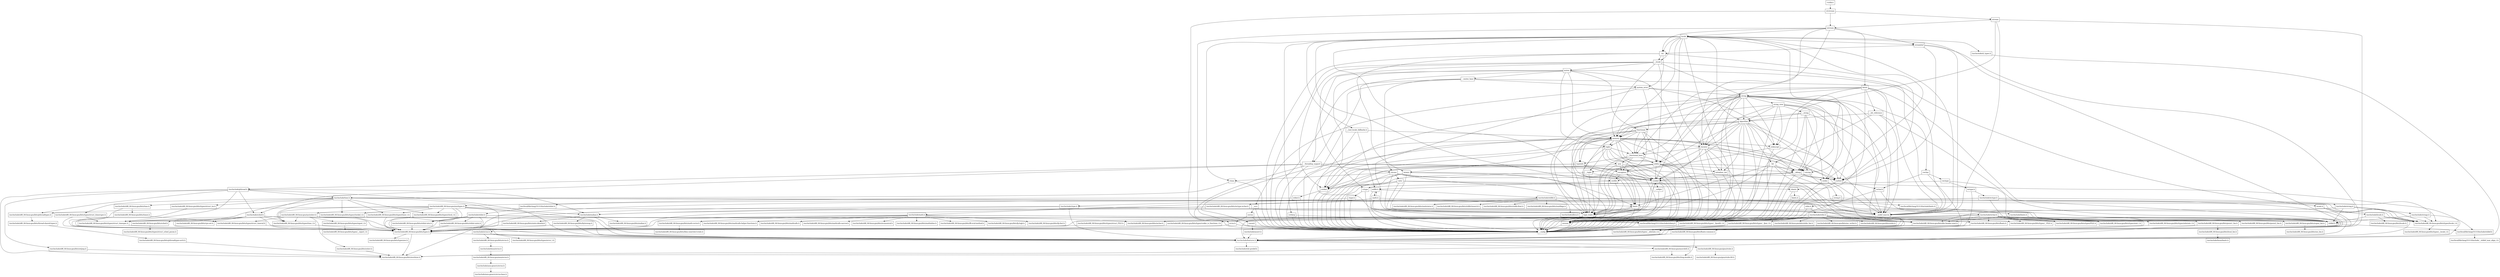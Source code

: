 digraph "dependencies" {
  header_0 [ shape="box", label="\<stdin\>" ];
  header_1 [ shape="box", label="strstream" ];
  header_10 [ shape="box", label="/usr/include/pthread.h" ];
  header_100 [ shape="box", label="/usr/include/x86_64-linux-gnu/bits/types/__fpos64_t.h" ];
  header_101 [ shape="box", label="/usr/include/x86_64-linux-gnu/bits/types/struct_FILE.h" ];
  header_102 [ shape="box", label="/usr/include/x86_64-linux-gnu/bits/types/cookie_io_functions_t.h" ];
  header_103 [ shape="box", label="/usr/include/x86_64-linux-gnu/bits/stdio_lim.h" ];
  header_104 [ shape="box", label="/usr/include/x86_64-linux-gnu/bits/sys_errlist.h" ];
  header_105 [ shape="box", label="/usr/include/x86_64-linux-gnu/bits/stdio.h" ];
  header_106 [ shape="box", label="memory" ];
  header_107 [ shape="box", label="typeinfo" ];
  header_108 [ shape="box", label="exception" ];
  header_109 [ shape="box", label="new" ];
  header_11 [ shape="box", label="ostream" ];
  header_110 [ shape="box", label="iterator" ];
  header_111 [ shape="box", label="__functional_base" ];
  header_112 [ shape="box", label="tuple" ];
  header_113 [ shape="box", label="stdexcept" ];
  header_114 [ shape="box", label="cassert" ];
  header_115 [ shape="box", label="/usr/include/assert.h" ];
  header_116 [ shape="box", label="atomic" ];
  header_117 [ shape="box", label="functional" ];
  header_118 [ shape="box", label="bit" ];
  header_119 [ shape="box", label="cwchar" ];
  header_12 [ shape="box", label="ios" ];
  header_120 [ shape="box", label="cwctype" ];
  header_121 [ shape="box", label="cctype" ];
  header_122 [ shape="box", label="ctype.h" ];
  header_123 [ shape="box", label="/usr/include/ctype.h" ];
  header_124 [ shape="box", label="wctype.h" ];
  header_125 [ shape="box", label="/usr/include/wctype.h" ];
  header_126 [ shape="box", label="/usr/include/x86_64-linux-gnu/bits/wctype-wchar.h" ];
  header_127 [ shape="box", label="mutex" ];
  header_128 [ shape="box", label="__mutex_base" ];
  header_129 [ shape="box", label="chrono" ];
  header_13 [ shape="box", label="iosfwd" ];
  header_130 [ shape="box", label="ctime" ];
  header_131 [ shape="box", label="/usr/include/time.h" ];
  header_132 [ shape="box", label="/usr/include/x86_64-linux-gnu/bits/time.h" ];
  header_133 [ shape="box", label="/usr/include/x86_64-linux-gnu/bits/timex.h" ];
  header_134 [ shape="box", label="/usr/include/x86_64-linux-gnu/bits/types/struct_tm.h" ];
  header_135 [ shape="box", label="/usr/include/x86_64-linux-gnu/bits/types/struct_itimerspec.h" ];
  header_136 [ shape="box", label="ratio" ];
  header_137 [ shape="box", label="climits" ];
  header_138 [ shape="box", label="limits.h" ];
  header_139 [ shape="box", label="/usr/local/lib/clang/10.0.0/include/limits.h" ];
  header_14 [ shape="box", label="wchar.h" ];
  header_140 [ shape="box", label="/usr/include/limits.h" ];
  header_141 [ shape="box", label="/usr/include/x86_64-linux-gnu/bits/posix1_lim.h" ];
  header_142 [ shape="box", label="/usr/include/x86_64-linux-gnu/bits/local_lim.h" ];
  header_143 [ shape="box", label="/usr/include/linux/limits.h" ];
  header_144 [ shape="box", label="/usr/include/x86_64-linux-gnu/bits/posix2_lim.h" ];
  header_145 [ shape="box", label="/usr/include/x86_64-linux-gnu/bits/xopen_lim.h" ];
  header_146 [ shape="box", label="/usr/include/x86_64-linux-gnu/bits/uio_lim.h" ];
  header_147 [ shape="box", label="system_error" ];
  header_148 [ shape="box", label="__errc" ];
  header_149 [ shape="box", label="cerrno" ];
  header_15 [ shape="box", label="/usr/include/wchar.h" ];
  header_150 [ shape="box", label="errno.h" ];
  header_151 [ shape="box", label="/usr/include/errno.h" ];
  header_152 [ shape="box", label="/usr/include/x86_64-linux-gnu/bits/errno.h" ];
  header_153 [ shape="box", label="/usr/include/linux/errno.h" ];
  header_154 [ shape="box", label="/usr/include/x86_64-linux-gnu/asm/errno.h" ];
  header_155 [ shape="box", label="/usr/include/asm-generic/errno.h" ];
  header_156 [ shape="box", label="/usr/include/asm-generic/errno-base.h" ];
  header_157 [ shape="box", label="/usr/include/x86_64-linux-gnu/bits/types/error_t.h" ];
  header_158 [ shape="box", label="__threading_support" ];
  header_159 [ shape="box", label="/usr/include/sched.h" ];
  header_16 [ shape="box", label="/usr/include/x86_64-linux-gnu/bits/libc-header-start.h" ];
  header_160 [ shape="box", label="/usr/include/x86_64-linux-gnu/bits/sched.h" ];
  header_161 [ shape="box", label="/usr/include/x86_64-linux-gnu/bits/types/struct_sched_param.h" ];
  header_162 [ shape="box", label="/usr/include/x86_64-linux-gnu/bits/cpu-set.h" ];
  header_163 [ shape="box", label="/usr/include/x86_64-linux-gnu/bits/setjmp.h" ];
  header_164 [ shape="box", label="locale.h" ];
  header_165 [ shape="box", label="/usr/include/locale.h" ];
  header_166 [ shape="box", label="/usr/include/x86_64-linux-gnu/bits/locale.h" ];
  header_167 [ shape="box", label="streambuf" ];
  header_168 [ shape="box", label="locale" ];
  header_169 [ shape="box", label="cstdarg" ];
  header_17 [ shape="box", label="/usr/include/x86_64-linux-gnu/bits/floatn.h" ];
  header_170 [ shape="box", label="/usr/include/nl_types.h" ];
  header_171 [ shape="box", label="__bsd_locale_fallbacks.h" ];
  header_172 [ shape="box", label="bitset" ];
  header_173 [ shape="box", label="__bit_reference" ];
  header_174 [ shape="box", label="istream" ];
  header_18 [ shape="box", label="/usr/include/x86_64-linux-gnu/bits/floatn-common.h" ];
  header_19 [ shape="box", label="stddef.h" ];
  header_2 [ shape="box", label="__config" ];
  header_20 [ shape="box", label="/usr/local/lib/clang/10.0.0/include/stddef.h" ];
  header_21 [ shape="box", label="/usr/local/lib/clang/10.0.0/include/stdarg.h" ];
  header_22 [ shape="box", label="/usr/include/x86_64-linux-gnu/bits/wchar.h" ];
  header_23 [ shape="box", label="/usr/include/x86_64-linux-gnu/bits/types/wint_t.h" ];
  header_24 [ shape="box", label="/usr/include/x86_64-linux-gnu/bits/types/mbstate_t.h" ];
  header_25 [ shape="box", label="/usr/include/x86_64-linux-gnu/bits/types/__mbstate_t.h" ];
  header_26 [ shape="box", label="/usr/include/x86_64-linux-gnu/bits/types/__FILE.h" ];
  header_27 [ shape="box", label="/usr/include/x86_64-linux-gnu/bits/types/FILE.h" ];
  header_28 [ shape="box", label="/usr/include/x86_64-linux-gnu/bits/types/locale_t.h" ];
  header_29 [ shape="box", label="/usr/include/x86_64-linux-gnu/bits/types/__locale_t.h" ];
  header_3 [ shape="box", label="/usr/include/features.h" ];
  header_30 [ shape="box", label="__locale" ];
  header_31 [ shape="box", label="string" ];
  header_32 [ shape="box", label="string_view" ];
  header_33 [ shape="box", label="__string" ];
  header_34 [ shape="box", label="algorithm" ];
  header_35 [ shape="box", label="initializer_list" ];
  header_36 [ shape="box", label="cstddef" ];
  header_37 [ shape="box", label="version" ];
  header_38 [ shape="box", label="/usr/local/lib/clang/10.0.0/include/__stddef_max_align_t.h" ];
  header_39 [ shape="box", label="__nullptr" ];
  header_4 [ shape="box", label="/usr/include/stdc-predef.h" ];
  header_40 [ shape="box", label="type_traits" ];
  header_41 [ shape="box", label="cstring" ];
  header_42 [ shape="box", label="string.h" ];
  header_43 [ shape="box", label="/usr/include/string.h" ];
  header_44 [ shape="box", label="/usr/include/strings.h" ];
  header_45 [ shape="box", label="utility" ];
  header_46 [ shape="box", label="__tuple" ];
  header_47 [ shape="box", label="cstdint" ];
  header_48 [ shape="box", label="stdint.h" ];
  header_49 [ shape="box", label="/usr/local/lib/clang/10.0.0/include/stdint.h" ];
  header_5 [ shape="box", label="/usr/include/x86_64-linux-gnu/sys/cdefs.h" ];
  header_50 [ shape="box", label="/usr/include/stdint.h" ];
  header_51 [ shape="box", label="/usr/include/x86_64-linux-gnu/bits/types.h" ];
  header_52 [ shape="box", label="/usr/include/x86_64-linux-gnu/bits/typesizes.h" ];
  header_53 [ shape="box", label="/usr/include/x86_64-linux-gnu/bits/stdint-intn.h" ];
  header_54 [ shape="box", label="/usr/include/x86_64-linux-gnu/bits/stdint-uintn.h" ];
  header_55 [ shape="box", label="__debug" ];
  header_56 [ shape="box", label="cstdlib" ];
  header_57 [ shape="box", label="stdlib.h" ];
  header_58 [ shape="box", label="/usr/include/stdlib.h" ];
  header_59 [ shape="box", label="/usr/include/x86_64-linux-gnu/bits/waitflags.h" ];
  header_6 [ shape="box", label="/usr/include/x86_64-linux-gnu/bits/wordsize.h" ];
  header_60 [ shape="box", label="/usr/include/x86_64-linux-gnu/bits/waitstatus.h" ];
  header_61 [ shape="box", label="/usr/include/x86_64-linux-gnu/sys/types.h" ];
  header_62 [ shape="box", label="/usr/include/x86_64-linux-gnu/bits/types/clock_t.h" ];
  header_63 [ shape="box", label="/usr/include/x86_64-linux-gnu/bits/types/clockid_t.h" ];
  header_64 [ shape="box", label="/usr/include/x86_64-linux-gnu/bits/types/time_t.h" ];
  header_65 [ shape="box", label="/usr/include/x86_64-linux-gnu/bits/types/timer_t.h" ];
  header_66 [ shape="box", label="/usr/include/endian.h" ];
  header_67 [ shape="box", label="/usr/include/x86_64-linux-gnu/bits/endian.h" ];
  header_68 [ shape="box", label="/usr/include/x86_64-linux-gnu/bits/byteswap.h" ];
  header_69 [ shape="box", label="/usr/include/x86_64-linux-gnu/bits/uintn-identity.h" ];
  header_7 [ shape="box", label="/usr/include/x86_64-linux-gnu/bits/long-double.h" ];
  header_70 [ shape="box", label="/usr/include/x86_64-linux-gnu/sys/select.h" ];
  header_71 [ shape="box", label="/usr/include/x86_64-linux-gnu/bits/select.h" ];
  header_72 [ shape="box", label="/usr/include/x86_64-linux-gnu/bits/types/sigset_t.h" ];
  header_73 [ shape="box", label="/usr/include/x86_64-linux-gnu/bits/types/__sigset_t.h" ];
  header_74 [ shape="box", label="/usr/include/x86_64-linux-gnu/bits/types/struct_timeval.h" ];
  header_75 [ shape="box", label="/usr/include/x86_64-linux-gnu/bits/types/struct_timespec.h" ];
  header_76 [ shape="box", label="/usr/include/x86_64-linux-gnu/bits/pthreadtypes.h" ];
  header_77 [ shape="box", label="/usr/include/x86_64-linux-gnu/bits/thread-shared-types.h" ];
  header_78 [ shape="box", label="/usr/include/x86_64-linux-gnu/bits/pthreadtypes-arch.h" ];
  header_79 [ shape="box", label="/usr/include/alloca.h" ];
  header_8 [ shape="box", label="/usr/include/x86_64-linux-gnu/gnu/stubs.h" ];
  header_80 [ shape="box", label="/usr/include/x86_64-linux-gnu/bits/stdlib-bsearch.h" ];
  header_81 [ shape="box", label="/usr/include/x86_64-linux-gnu/bits/stdlib-float.h" ];
  header_82 [ shape="box", label="math.h" ];
  header_83 [ shape="box", label="/usr/include/math.h" ];
  header_84 [ shape="box", label="/usr/include/x86_64-linux-gnu/bits/math-vector.h" ];
  header_85 [ shape="box", label="/usr/include/x86_64-linux-gnu/bits/libm-simd-decl-stubs.h" ];
  header_86 [ shape="box", label="/usr/include/x86_64-linux-gnu/bits/flt-eval-method.h" ];
  header_87 [ shape="box", label="/usr/include/x86_64-linux-gnu/bits/fp-logb.h" ];
  header_88 [ shape="box", label="/usr/include/x86_64-linux-gnu/bits/fp-fast.h" ];
  header_89 [ shape="box", label="/usr/include/x86_64-linux-gnu/bits/mathcalls-helper-functions.h" ];
  header_9 [ shape="box", label="/usr/include/x86_64-linux-gnu/gnu/stubs-64.h" ];
  header_90 [ shape="box", label="/usr/include/x86_64-linux-gnu/bits/mathcalls.h" ];
  header_91 [ shape="box", label="/usr/include/x86_64-linux-gnu/bits/mathcalls-narrow.h" ];
  header_92 [ shape="box", label="/usr/include/x86_64-linux-gnu/bits/iscanonical.h" ];
  header_93 [ shape="box", label="/usr/include/x86_64-linux-gnu/bits/mathinline.h" ];
  header_94 [ shape="box", label="limits" ];
  header_95 [ shape="box", label="__undef_macros" ];
  header_96 [ shape="box", label="cstdio" ];
  header_97 [ shape="box", label="stdio.h" ];
  header_98 [ shape="box", label="/usr/include/stdio.h" ];
  header_99 [ shape="box", label="/usr/include/x86_64-linux-gnu/bits/types/__fpos_t.h" ];
  header_118 -> header_37;
  header_118 -> header_55;
  header_118 -> header_2;
  header_118 -> header_40;
  header_118 -> header_94;
  header_118 -> header_95;
  header_119 -> header_14;
  header_119 -> header_2;
  header_119 -> header_120;
  header_61 -> header_70;
  header_61 -> header_51;
  header_61 -> header_53;
  header_61 -> header_19;
  header_61 -> header_63;
  header_61 -> header_62;
  header_61 -> header_65;
  header_61 -> header_3;
  header_61 -> header_66;
  header_61 -> header_76;
  header_61 -> header_64;
  header_63 -> header_51;
  header_62 -> header_51;
  header_65 -> header_51;
  header_64 -> header_51;
  header_66 -> header_69;
  header_66 -> header_68;
  header_66 -> header_3;
  header_66 -> header_67;
  header_69 -> header_51;
  header_68 -> header_51;
  header_68 -> header_3;
  header_160 -> header_161;
  header_167 -> header_95;
  header_167 -> header_2;
  header_167 -> header_12;
  header_167 -> header_13;
  header_114 -> header_115;
  header_114 -> header_2;
  header_165 -> header_28;
  header_165 -> header_166;
  header_165 -> header_3;
  header_165 -> header_19;
  header_164 -> header_2;
  header_164 -> header_165;
  header_115 -> header_3;
  header_163 -> header_6;
  header_72 -> header_73;
  header_70 -> header_51;
  header_70 -> header_72;
  header_70 -> header_71;
  header_70 -> header_3;
  header_70 -> header_74;
  header_70 -> header_75;
  header_70 -> header_64;
  header_71 -> header_6;
  header_76 -> header_77;
  header_77 -> header_78;
  header_74 -> header_51;
  header_75 -> header_51;
  header_116 -> header_36;
  header_116 -> header_47;
  header_116 -> header_2;
  header_116 -> header_37;
  header_116 -> header_40;
  header_117 -> header_37;
  header_117 -> header_45;
  header_117 -> header_2;
  header_117 -> header_108;
  header_117 -> header_40;
  header_117 -> header_107;
  header_117 -> header_106;
  header_117 -> header_112;
  header_117 -> header_111;
  header_78 -> header_6;
  header_79 -> header_3;
  header_79 -> header_19;
  header_112 -> header_36;
  header_112 -> header_37;
  header_112 -> header_46;
  header_112 -> header_45;
  header_112 -> header_2;
  header_112 -> header_40;
  header_112 -> header_111;
  header_113 -> header_2;
  header_113 -> header_108;
  header_113 -> header_13;
  header_110 -> header_13;
  header_110 -> header_36;
  header_110 -> header_37;
  header_110 -> header_35;
  header_110 -> header_55;
  header_110 -> header_2;
  header_110 -> header_40;
  header_110 -> header_111;
  header_111 -> header_45;
  header_111 -> header_109;
  header_111 -> header_108;
  header_111 -> header_40;
  header_111 -> header_2;
  header_111 -> header_107;
  header_169 -> header_21;
  header_169 -> header_2;
  header_168 -> header_170;
  header_168 -> header_171;
  header_168 -> header_12;
  header_168 -> header_37;
  header_168 -> header_34;
  header_168 -> header_55;
  header_168 -> header_30;
  header_168 -> header_130;
  header_168 -> header_169;
  header_168 -> header_2;
  header_168 -> header_56;
  header_168 -> header_94;
  header_168 -> header_95;
  header_168 -> header_96;
  header_168 -> header_106;
  header_168 -> header_167;
  header_168 -> header_110;
  header_47 -> header_2;
  header_47 -> header_48;
  header_46 -> header_36;
  header_46 -> header_2;
  header_46 -> header_40;
  header_45 -> header_36;
  header_45 -> header_37;
  header_45 -> header_35;
  header_45 -> header_55;
  header_45 -> header_47;
  header_45 -> header_46;
  header_45 -> header_2;
  header_45 -> header_41;
  header_45 -> header_40;
  header_44 -> header_28;
  header_44 -> header_3;
  header_44 -> header_19;
  header_43 -> header_16;
  header_43 -> header_44;
  header_43 -> header_19;
  header_43 -> header_28;
  header_42 -> header_43;
  header_42 -> header_2;
  header_41 -> header_2;
  header_41 -> header_42;
  header_40 -> header_36;
  header_40 -> header_37;
  header_40 -> header_2;
  header_107 -> header_36;
  header_107 -> header_47;
  header_107 -> header_2;
  header_107 -> header_108;
  header_106 -> header_95;
  header_106 -> header_114;
  header_106 -> header_13;
  header_106 -> header_36;
  header_106 -> header_37;
  header_106 -> header_47;
  header_106 -> header_116;
  header_106 -> header_45;
  header_106 -> header_109;
  header_106 -> header_41;
  header_106 -> header_40;
  header_106 -> header_94;
  header_106 -> header_2;
  header_106 -> header_107;
  header_106 -> header_112;
  header_106 -> header_113;
  header_106 -> header_110;
  header_106 -> header_111;
  header_101 -> header_51;
  header_100 -> header_25;
  header_100 -> header_51;
  header_49 -> header_50;
  header_48 -> header_2;
  header_48 -> header_49;
  header_5 -> header_6;
  header_5 -> header_7;
  header_2 -> header_3;
  header_3 -> header_4;
  header_3 -> header_5;
  header_3 -> header_8;
  header_0 -> header_1;
  header_1 -> header_174;
  header_1 -> header_2;
  header_1 -> header_11;
  header_8 -> header_9;
  header_58 -> header_59;
  header_58 -> header_16;
  header_58 -> header_17;
  header_58 -> header_28;
  header_58 -> header_80;
  header_58 -> header_19;
  header_58 -> header_61;
  header_58 -> header_60;
  header_58 -> header_81;
  header_58 -> header_79;
  header_50 -> header_16;
  header_50 -> header_51;
  header_50 -> header_53;
  header_50 -> header_54;
  header_50 -> header_22;
  header_50 -> header_6;
  header_51 -> header_6;
  header_51 -> header_52;
  header_51 -> header_3;
  header_53 -> header_51;
  header_54 -> header_51;
  header_55 -> header_36;
  header_55 -> header_96;
  header_55 -> header_2;
  header_55 -> header_56;
  header_55 -> header_13;
  header_56 -> header_2;
  header_56 -> header_57;
  header_57 -> header_58;
  header_57 -> header_82;
  header_57 -> header_2;
  header_130 -> header_131;
  header_130 -> header_2;
  header_131 -> header_63;
  header_131 -> header_28;
  header_131 -> header_19;
  header_131 -> header_132;
  header_131 -> header_62;
  header_131 -> header_134;
  header_131 -> header_64;
  header_131 -> header_75;
  header_131 -> header_65;
  header_131 -> header_135;
  header_131 -> header_3;
  header_132 -> header_51;
  header_132 -> header_133;
  header_133 -> header_51;
  header_133 -> header_74;
  header_134 -> header_51;
  header_135 -> header_51;
  header_135 -> header_75;
  header_136 -> header_47;
  header_136 -> header_95;
  header_136 -> header_40;
  header_136 -> header_2;
  header_136 -> header_137;
  header_137 -> header_138;
  header_137 -> header_2;
  header_138 -> header_139;
  header_138 -> header_2;
  header_139 -> header_140;
  header_28 -> header_29;
  header_24 -> header_25;
  header_20 -> header_38;
  header_127 -> header_37;
  header_127 -> header_158;
  header_127 -> header_47;
  header_127 -> header_2;
  header_127 -> header_95;
  header_127 -> header_117;
  header_127 -> header_106;
  header_127 -> header_112;
  header_127 -> header_128;
  header_126 -> header_51;
  header_126 -> header_23;
  header_126 -> header_66;
  header_125 -> header_51;
  header_125 -> header_28;
  header_125 -> header_3;
  header_125 -> header_23;
  header_125 -> header_126;
  header_124 -> header_125;
  header_124 -> header_2;
  header_123 -> header_51;
  header_123 -> header_28;
  header_123 -> header_3;
  header_123 -> header_66;
  header_122 -> header_123;
  header_122 -> header_2;
  header_121 -> header_2;
  header_121 -> header_122;
  header_120 -> header_124;
  header_120 -> header_2;
  header_120 -> header_121;
  header_129 -> header_37;
  header_129 -> header_130;
  header_129 -> header_2;
  header_129 -> header_136;
  header_129 -> header_40;
  header_129 -> header_94;
  header_129 -> header_95;
  header_128 -> header_95;
  header_128 -> header_158;
  header_128 -> header_2;
  header_128 -> header_147;
  header_128 -> header_129;
  header_39 -> header_2;
  header_36 -> header_37;
  header_36 -> header_40;
  header_36 -> header_2;
  header_36 -> header_20;
  header_36 -> header_39;
  header_37 -> header_2;
  header_34 -> header_95;
  header_34 -> header_118;
  header_34 -> header_36;
  header_34 -> header_37;
  header_34 -> header_35;
  header_34 -> header_55;
  header_34 -> header_45;
  header_34 -> header_2;
  header_34 -> header_41;
  header_34 -> header_40;
  header_34 -> header_117;
  header_34 -> header_106;
  header_34 -> header_110;
  header_35 -> header_36;
  header_35 -> header_2;
  header_32 -> header_37;
  header_32 -> header_34;
  header_32 -> header_33;
  header_32 -> header_55;
  header_32 -> header_2;
  header_32 -> header_94;
  header_32 -> header_95;
  header_32 -> header_113;
  header_32 -> header_110;
  header_33 -> header_34;
  header_33 -> header_55;
  header_33 -> header_2;
  header_33 -> header_95;
  header_33 -> header_96;
  header_33 -> header_106;
  header_30 -> header_47;
  header_30 -> header_31;
  header_30 -> header_127;
  header_30 -> header_45;
  header_30 -> header_2;
  header_30 -> header_121;
  header_30 -> header_106;
  header_30 -> header_164;
  header_31 -> header_35;
  header_31 -> header_13;
  header_31 -> header_37;
  header_31 -> header_34;
  header_31 -> header_40;
  header_31 -> header_32;
  header_31 -> header_55;
  header_31 -> header_47;
  header_31 -> header_45;
  header_31 -> header_2;
  header_31 -> header_41;
  header_31 -> header_119;
  header_31 -> header_95;
  header_31 -> header_96;
  header_31 -> header_106;
  header_31 -> header_113;
  header_31 -> header_110;
  header_31 -> header_111;
  header_152 -> header_153;
  header_153 -> header_154;
  header_150 -> header_151;
  header_150 -> header_2;
  header_151 -> header_152;
  header_151 -> header_3;
  header_151 -> header_157;
  header_154 -> header_155;
  header_155 -> header_156;
  header_158 -> header_150;
  header_158 -> header_10;
  header_158 -> header_13;
  header_158 -> header_159;
  header_158 -> header_2;
  header_158 -> header_95;
  header_158 -> header_129;
  header_159 -> header_51;
  header_159 -> header_19;
  header_159 -> header_64;
  header_159 -> header_75;
  header_159 -> header_162;
  header_159 -> header_160;
  header_159 -> header_3;
  header_109 -> header_36;
  header_109 -> header_37;
  header_109 -> header_2;
  header_109 -> header_108;
  header_109 -> header_40;
  header_108 -> header_36;
  header_108 -> header_37;
  header_108 -> header_2;
  header_108 -> header_56;
  header_108 -> header_40;
  header_83 -> header_16;
  header_83 -> header_17;
  header_83 -> header_90;
  header_83 -> header_51;
  header_83 -> header_91;
  header_83 -> header_89;
  header_83 -> header_88;
  header_83 -> header_93;
  header_83 -> header_87;
  header_83 -> header_86;
  header_83 -> header_92;
  header_83 -> header_84;
  header_82 -> header_83;
  header_82 -> header_94;
  header_82 -> header_40;
  header_82 -> header_2;
  header_82 -> header_57;
  header_84 -> header_85;
  header_141 -> header_6;
  header_141 -> header_142;
  header_140 -> header_141;
  header_140 -> header_16;
  header_140 -> header_145;
  header_140 -> header_144;
  header_142 -> header_143;
  header_145 -> header_146;
  header_147 -> header_148;
  header_147 -> header_31;
  header_147 -> header_111;
  header_147 -> header_113;
  header_147 -> header_40;
  header_149 -> header_150;
  header_149 -> header_2;
  header_148 -> header_149;
  header_148 -> header_2;
  header_102 -> header_51;
  header_14 -> header_15;
  header_14 -> header_2;
  header_15 -> header_16;
  header_15 -> header_17;
  header_15 -> header_28;
  header_15 -> header_24;
  header_15 -> header_27;
  header_15 -> header_26;
  header_15 -> header_21;
  header_15 -> header_19;
  header_15 -> header_23;
  header_15 -> header_22;
  header_16 -> header_3;
  header_17 -> header_18;
  header_17 -> header_3;
  header_10 -> header_75;
  header_10 -> header_159;
  header_10 -> header_6;
  header_10 -> header_131;
  header_10 -> header_76;
  header_10 -> header_3;
  header_10 -> header_66;
  header_10 -> header_163;
  header_11 -> header_12;
  header_11 -> header_172;
  header_11 -> header_37;
  header_11 -> header_168;
  header_11 -> header_2;
  header_11 -> header_167;
  header_11 -> header_110;
  header_12 -> header_116;
  header_12 -> header_2;
  header_12 -> header_147;
  header_12 -> header_30;
  header_12 -> header_13;
  header_13 -> header_14;
  header_13 -> header_2;
  header_18 -> header_7;
  header_18 -> header_3;
  header_19 -> header_20;
  header_98 -> header_16;
  header_98 -> header_51;
  header_98 -> header_27;
  header_98 -> header_26;
  header_98 -> header_21;
  header_98 -> header_19;
  header_98 -> header_99;
  header_98 -> header_105;
  header_98 -> header_104;
  header_98 -> header_101;
  header_98 -> header_100;
  header_98 -> header_103;
  header_98 -> header_102;
  header_99 -> header_25;
  header_99 -> header_51;
  header_94 -> header_95;
  header_94 -> header_2;
  header_94 -> header_37;
  header_94 -> header_40;
  header_96 -> header_97;
  header_96 -> header_2;
  header_97 -> header_98;
  header_97 -> header_2;
  header_174 -> header_37;
  header_174 -> header_2;
  header_174 -> header_11;
  header_174 -> header_95;
  header_170 -> header_3;
  header_171 -> header_106;
  header_171 -> header_21;
  header_171 -> header_57;
  header_172 -> header_173;
  header_172 -> header_36;
  header_172 -> header_13;
  header_172 -> header_31;
  header_172 -> header_2;
  header_172 -> header_137;
  header_172 -> header_95;
  header_172 -> header_113;
  header_172 -> header_111;
  header_173 -> header_95;
  header_173 -> header_34;
  header_173 -> header_2;
  header_173 -> header_118;
}